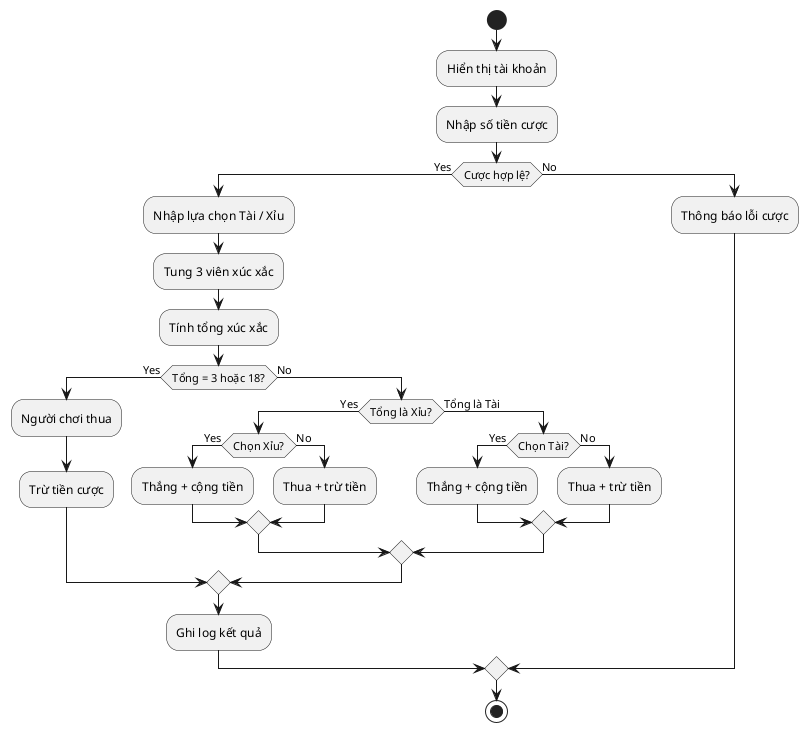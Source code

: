 @startuml
start

:Hiển thị tài khoản;
:Nhập số tiền cược;
if (Cược hợp lệ?) then (Yes)
  :Nhập lựa chọn Tài / Xỉu;
  :Tung 3 viên xúc xắc;
  :Tính tổng xúc xắc;
  if (Tổng = 3 hoặc 18?) then (Yes)
    :Người chơi thua;
    :Trừ tiền cược;
  else (No)
    if (Tổng là Xỉu?) then (Yes)
      if (Chọn Xỉu?) then (Yes)
        :Thắng + cộng tiền;
      else (No)
        :Thua + trừ tiền;
      endif
    else (Tổng là Tài)
      if (Chọn Tài?) then (Yes)
        :Thắng + cộng tiền;
      else (No)
        :Thua + trừ tiền;
      endif
    endif
  endif
  :Ghi log kết quả;
else (No)
  :Thông báo lỗi cược;
endif

stop
@enduml
